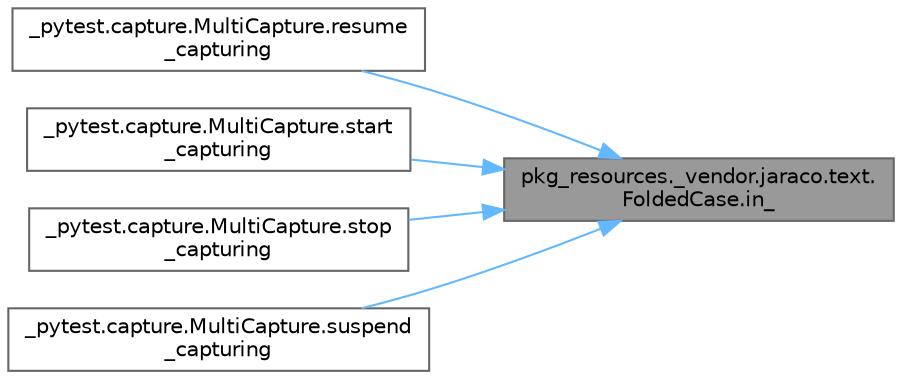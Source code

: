 digraph "pkg_resources._vendor.jaraco.text.FoldedCase.in_"
{
 // LATEX_PDF_SIZE
  bgcolor="transparent";
  edge [fontname=Helvetica,fontsize=10,labelfontname=Helvetica,labelfontsize=10];
  node [fontname=Helvetica,fontsize=10,shape=box,height=0.2,width=0.4];
  rankdir="RL";
  Node1 [id="Node000001",label="pkg_resources._vendor.jaraco.text.\lFoldedCase.in_",height=0.2,width=0.4,color="gray40", fillcolor="grey60", style="filled", fontcolor="black",tooltip=" "];
  Node1 -> Node2 [id="edge1_Node000001_Node000002",dir="back",color="steelblue1",style="solid",tooltip=" "];
  Node2 [id="Node000002",label="_pytest.capture.MultiCapture.resume\l_capturing",height=0.2,width=0.4,color="grey40", fillcolor="white", style="filled",URL="$class__pytest_1_1capture_1_1_multi_capture.html#a54d2f7dcb1e5f1e3baca68ca23b7ed86",tooltip=" "];
  Node1 -> Node3 [id="edge2_Node000001_Node000003",dir="back",color="steelblue1",style="solid",tooltip=" "];
  Node3 [id="Node000003",label="_pytest.capture.MultiCapture.start\l_capturing",height=0.2,width=0.4,color="grey40", fillcolor="white", style="filled",URL="$class__pytest_1_1capture_1_1_multi_capture.html#ad3583ba351c3fcb15b8aa157e5647d5f",tooltip=" "];
  Node1 -> Node4 [id="edge3_Node000001_Node000004",dir="back",color="steelblue1",style="solid",tooltip=" "];
  Node4 [id="Node000004",label="_pytest.capture.MultiCapture.stop\l_capturing",height=0.2,width=0.4,color="grey40", fillcolor="white", style="filled",URL="$class__pytest_1_1capture_1_1_multi_capture.html#a69e03981944938c3c4ea56995f5853e0",tooltip=" "];
  Node1 -> Node5 [id="edge4_Node000001_Node000005",dir="back",color="steelblue1",style="solid",tooltip=" "];
  Node5 [id="Node000005",label="_pytest.capture.MultiCapture.suspend\l_capturing",height=0.2,width=0.4,color="grey40", fillcolor="white", style="filled",URL="$class__pytest_1_1capture_1_1_multi_capture.html#a31c95157facd183f078cf97cb9ffd056",tooltip=" "];
}
